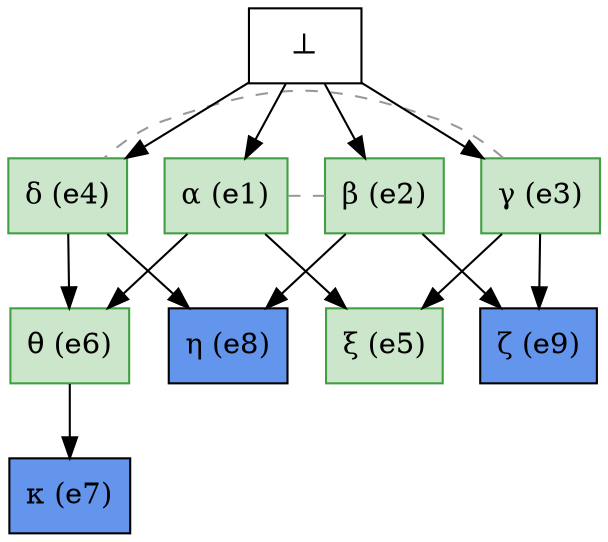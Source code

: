 digraph test {
  e1 -> e6;
  e1 -> e5;
  e2 -> e8;
  e2 -> e9;
  e3 -> e9;
  e3 -> e5;
  e4 -> e8;
  e4 -> e6;
  e6 -> e7;
  e0 -> e1;
  e0 -> e2;
  e0 -> e3;
  e0 -> e4;

//conflicts
  e1 -> e2 [arrowhead=none color=gray60 style=dashed constraint=false];
  e3 -> e4 [arrowhead=none color=gray60 style=dashed constraint=false];

  e1 [color="#409f40" fillcolor="#cce6cc" label="α (e1)" shape=box style=filled];
  e2 [color="#409f40" fillcolor="#cce6cc" label="β (e2)" shape=box style=filled];
  e3 [color="#409f40" fillcolor="#cce6cc" label="γ (e3)" shape=box style=filled];
  e4 [color="#409f40" fillcolor="#cce6cc" label="δ (e4)" shape=box style=filled];
  e5 [color="#409f40" fillcolor="#cce6cc" label="ξ (e5)" shape=box style=filled];
  e6 [color="#409f40" fillcolor="#cce6cc" label="θ (e6)" shape=box style=filled];
  e7 [color=black fillcolor=cornflowerblue label="κ (e7)" shape=box style=filled];
  e8 [color=black fillcolor=cornflowerblue label="η (e8)" shape=box style=filled];
  e9 [color=black fillcolor=cornflowerblue label="ζ (e9)" shape=box style=filled];
  e0 [fillcolor=white label="⊥" shape=box style=filled];
}

